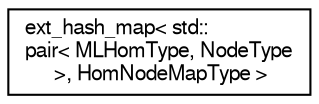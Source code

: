 digraph "Graphical Class Hierarchy"
{
  edge [fontname="FreeSans",fontsize="10",labelfontname="FreeSans",labelfontsize="10"];
  node [fontname="FreeSans",fontsize="10",shape=record];
  rankdir="LR";
  Node1 [label="ext_hash_map\< std::\lpair\< MLHomType, NodeType\l \>, HomNodeMapType \>",height=0.2,width=0.4,color="black", fillcolor="white", style="filled",URL="$classext__hash__map.html"];
}
